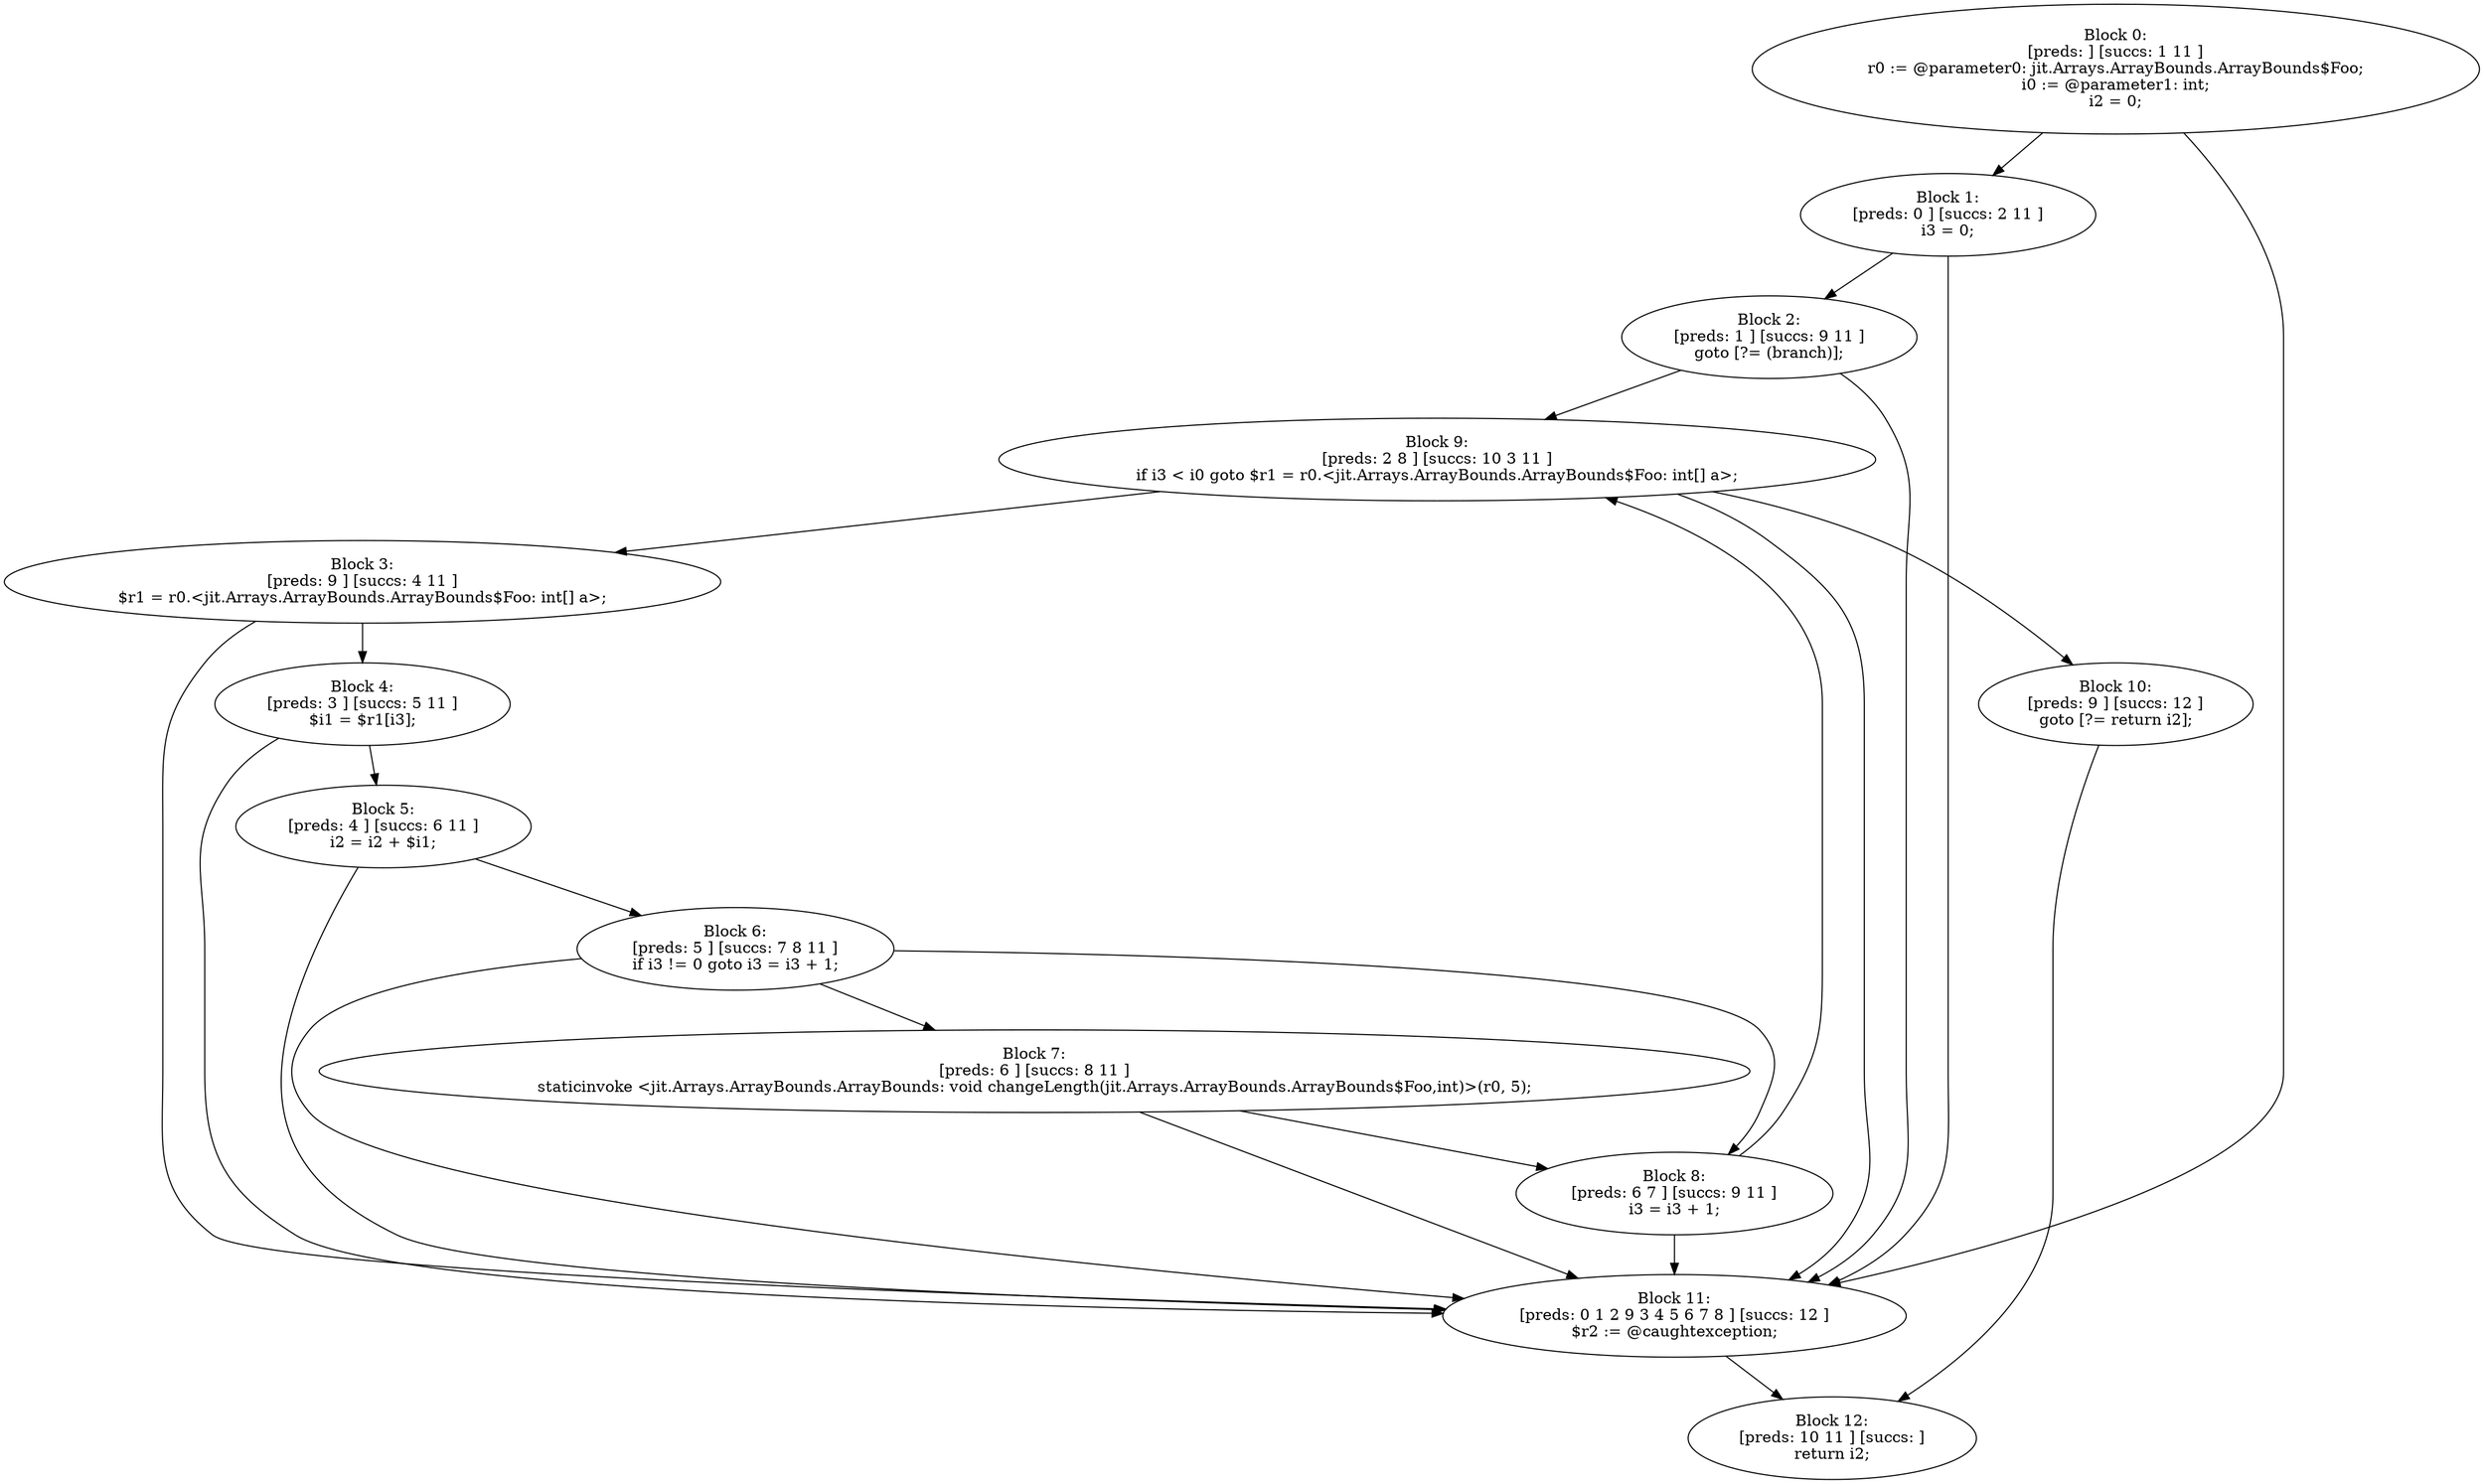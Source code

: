digraph "unitGraph" {
    "Block 0:
[preds: ] [succs: 1 11 ]
r0 := @parameter0: jit.Arrays.ArrayBounds.ArrayBounds$Foo;
i0 := @parameter1: int;
i2 = 0;
"
    "Block 1:
[preds: 0 ] [succs: 2 11 ]
i3 = 0;
"
    "Block 2:
[preds: 1 ] [succs: 9 11 ]
goto [?= (branch)];
"
    "Block 3:
[preds: 9 ] [succs: 4 11 ]
$r1 = r0.<jit.Arrays.ArrayBounds.ArrayBounds$Foo: int[] a>;
"
    "Block 4:
[preds: 3 ] [succs: 5 11 ]
$i1 = $r1[i3];
"
    "Block 5:
[preds: 4 ] [succs: 6 11 ]
i2 = i2 + $i1;
"
    "Block 6:
[preds: 5 ] [succs: 7 8 11 ]
if i3 != 0 goto i3 = i3 + 1;
"
    "Block 7:
[preds: 6 ] [succs: 8 11 ]
staticinvoke <jit.Arrays.ArrayBounds.ArrayBounds: void changeLength(jit.Arrays.ArrayBounds.ArrayBounds$Foo,int)>(r0, 5);
"
    "Block 8:
[preds: 6 7 ] [succs: 9 11 ]
i3 = i3 + 1;
"
    "Block 9:
[preds: 2 8 ] [succs: 10 3 11 ]
if i3 < i0 goto $r1 = r0.<jit.Arrays.ArrayBounds.ArrayBounds$Foo: int[] a>;
"
    "Block 10:
[preds: 9 ] [succs: 12 ]
goto [?= return i2];
"
    "Block 11:
[preds: 0 1 2 9 3 4 5 6 7 8 ] [succs: 12 ]
$r2 := @caughtexception;
"
    "Block 12:
[preds: 10 11 ] [succs: ]
return i2;
"
    "Block 0:
[preds: ] [succs: 1 11 ]
r0 := @parameter0: jit.Arrays.ArrayBounds.ArrayBounds$Foo;
i0 := @parameter1: int;
i2 = 0;
"->"Block 1:
[preds: 0 ] [succs: 2 11 ]
i3 = 0;
";
    "Block 0:
[preds: ] [succs: 1 11 ]
r0 := @parameter0: jit.Arrays.ArrayBounds.ArrayBounds$Foo;
i0 := @parameter1: int;
i2 = 0;
"->"Block 11:
[preds: 0 1 2 9 3 4 5 6 7 8 ] [succs: 12 ]
$r2 := @caughtexception;
";
    "Block 1:
[preds: 0 ] [succs: 2 11 ]
i3 = 0;
"->"Block 2:
[preds: 1 ] [succs: 9 11 ]
goto [?= (branch)];
";
    "Block 1:
[preds: 0 ] [succs: 2 11 ]
i3 = 0;
"->"Block 11:
[preds: 0 1 2 9 3 4 5 6 7 8 ] [succs: 12 ]
$r2 := @caughtexception;
";
    "Block 2:
[preds: 1 ] [succs: 9 11 ]
goto [?= (branch)];
"->"Block 9:
[preds: 2 8 ] [succs: 10 3 11 ]
if i3 < i0 goto $r1 = r0.<jit.Arrays.ArrayBounds.ArrayBounds$Foo: int[] a>;
";
    "Block 2:
[preds: 1 ] [succs: 9 11 ]
goto [?= (branch)];
"->"Block 11:
[preds: 0 1 2 9 3 4 5 6 7 8 ] [succs: 12 ]
$r2 := @caughtexception;
";
    "Block 3:
[preds: 9 ] [succs: 4 11 ]
$r1 = r0.<jit.Arrays.ArrayBounds.ArrayBounds$Foo: int[] a>;
"->"Block 4:
[preds: 3 ] [succs: 5 11 ]
$i1 = $r1[i3];
";
    "Block 3:
[preds: 9 ] [succs: 4 11 ]
$r1 = r0.<jit.Arrays.ArrayBounds.ArrayBounds$Foo: int[] a>;
"->"Block 11:
[preds: 0 1 2 9 3 4 5 6 7 8 ] [succs: 12 ]
$r2 := @caughtexception;
";
    "Block 4:
[preds: 3 ] [succs: 5 11 ]
$i1 = $r1[i3];
"->"Block 5:
[preds: 4 ] [succs: 6 11 ]
i2 = i2 + $i1;
";
    "Block 4:
[preds: 3 ] [succs: 5 11 ]
$i1 = $r1[i3];
"->"Block 11:
[preds: 0 1 2 9 3 4 5 6 7 8 ] [succs: 12 ]
$r2 := @caughtexception;
";
    "Block 5:
[preds: 4 ] [succs: 6 11 ]
i2 = i2 + $i1;
"->"Block 6:
[preds: 5 ] [succs: 7 8 11 ]
if i3 != 0 goto i3 = i3 + 1;
";
    "Block 5:
[preds: 4 ] [succs: 6 11 ]
i2 = i2 + $i1;
"->"Block 11:
[preds: 0 1 2 9 3 4 5 6 7 8 ] [succs: 12 ]
$r2 := @caughtexception;
";
    "Block 6:
[preds: 5 ] [succs: 7 8 11 ]
if i3 != 0 goto i3 = i3 + 1;
"->"Block 7:
[preds: 6 ] [succs: 8 11 ]
staticinvoke <jit.Arrays.ArrayBounds.ArrayBounds: void changeLength(jit.Arrays.ArrayBounds.ArrayBounds$Foo,int)>(r0, 5);
";
    "Block 6:
[preds: 5 ] [succs: 7 8 11 ]
if i3 != 0 goto i3 = i3 + 1;
"->"Block 8:
[preds: 6 7 ] [succs: 9 11 ]
i3 = i3 + 1;
";
    "Block 6:
[preds: 5 ] [succs: 7 8 11 ]
if i3 != 0 goto i3 = i3 + 1;
"->"Block 11:
[preds: 0 1 2 9 3 4 5 6 7 8 ] [succs: 12 ]
$r2 := @caughtexception;
";
    "Block 7:
[preds: 6 ] [succs: 8 11 ]
staticinvoke <jit.Arrays.ArrayBounds.ArrayBounds: void changeLength(jit.Arrays.ArrayBounds.ArrayBounds$Foo,int)>(r0, 5);
"->"Block 8:
[preds: 6 7 ] [succs: 9 11 ]
i3 = i3 + 1;
";
    "Block 7:
[preds: 6 ] [succs: 8 11 ]
staticinvoke <jit.Arrays.ArrayBounds.ArrayBounds: void changeLength(jit.Arrays.ArrayBounds.ArrayBounds$Foo,int)>(r0, 5);
"->"Block 11:
[preds: 0 1 2 9 3 4 5 6 7 8 ] [succs: 12 ]
$r2 := @caughtexception;
";
    "Block 8:
[preds: 6 7 ] [succs: 9 11 ]
i3 = i3 + 1;
"->"Block 9:
[preds: 2 8 ] [succs: 10 3 11 ]
if i3 < i0 goto $r1 = r0.<jit.Arrays.ArrayBounds.ArrayBounds$Foo: int[] a>;
";
    "Block 8:
[preds: 6 7 ] [succs: 9 11 ]
i3 = i3 + 1;
"->"Block 11:
[preds: 0 1 2 9 3 4 5 6 7 8 ] [succs: 12 ]
$r2 := @caughtexception;
";
    "Block 9:
[preds: 2 8 ] [succs: 10 3 11 ]
if i3 < i0 goto $r1 = r0.<jit.Arrays.ArrayBounds.ArrayBounds$Foo: int[] a>;
"->"Block 10:
[preds: 9 ] [succs: 12 ]
goto [?= return i2];
";
    "Block 9:
[preds: 2 8 ] [succs: 10 3 11 ]
if i3 < i0 goto $r1 = r0.<jit.Arrays.ArrayBounds.ArrayBounds$Foo: int[] a>;
"->"Block 3:
[preds: 9 ] [succs: 4 11 ]
$r1 = r0.<jit.Arrays.ArrayBounds.ArrayBounds$Foo: int[] a>;
";
    "Block 9:
[preds: 2 8 ] [succs: 10 3 11 ]
if i3 < i0 goto $r1 = r0.<jit.Arrays.ArrayBounds.ArrayBounds$Foo: int[] a>;
"->"Block 11:
[preds: 0 1 2 9 3 4 5 6 7 8 ] [succs: 12 ]
$r2 := @caughtexception;
";
    "Block 10:
[preds: 9 ] [succs: 12 ]
goto [?= return i2];
"->"Block 12:
[preds: 10 11 ] [succs: ]
return i2;
";
    "Block 11:
[preds: 0 1 2 9 3 4 5 6 7 8 ] [succs: 12 ]
$r2 := @caughtexception;
"->"Block 12:
[preds: 10 11 ] [succs: ]
return i2;
";
}
